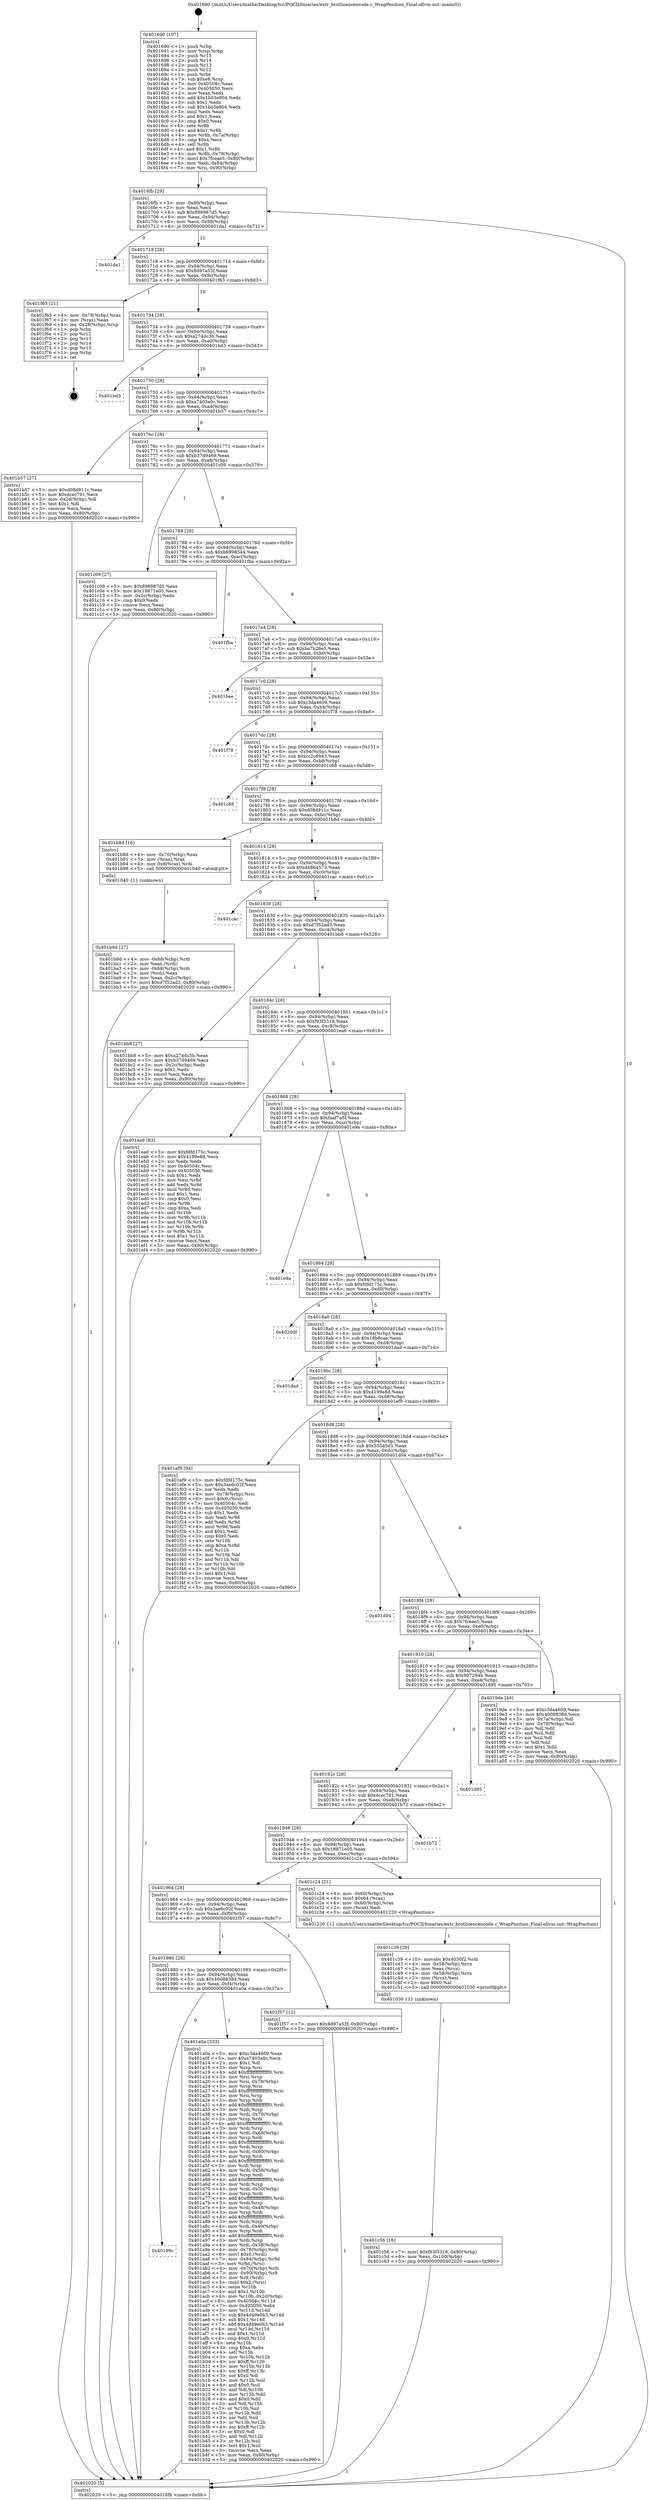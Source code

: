 digraph "0x401690" {
  label = "0x401690 (/mnt/c/Users/mathe/Desktop/tcc/POCII/binaries/extr_brotlicencencode.c_WrapPosition_Final-ollvm.out::main(0))"
  labelloc = "t"
  node[shape=record]

  Entry [label="",width=0.3,height=0.3,shape=circle,fillcolor=black,style=filled]
  "0x4016fb" [label="{
     0x4016fb [29]\l
     | [instrs]\l
     &nbsp;&nbsp;0x4016fb \<+3\>: mov -0x80(%rbp),%eax\l
     &nbsp;&nbsp;0x4016fe \<+2\>: mov %eax,%ecx\l
     &nbsp;&nbsp;0x401700 \<+6\>: sub $0x898987d5,%ecx\l
     &nbsp;&nbsp;0x401706 \<+6\>: mov %eax,-0x94(%rbp)\l
     &nbsp;&nbsp;0x40170c \<+6\>: mov %ecx,-0x98(%rbp)\l
     &nbsp;&nbsp;0x401712 \<+6\>: je 0000000000401da1 \<main+0x711\>\l
  }"]
  "0x401da1" [label="{
     0x401da1\l
  }", style=dashed]
  "0x401718" [label="{
     0x401718 [28]\l
     | [instrs]\l
     &nbsp;&nbsp;0x401718 \<+5\>: jmp 000000000040171d \<main+0x8d\>\l
     &nbsp;&nbsp;0x40171d \<+6\>: mov -0x94(%rbp),%eax\l
     &nbsp;&nbsp;0x401723 \<+5\>: sub $0x8d97a53f,%eax\l
     &nbsp;&nbsp;0x401728 \<+6\>: mov %eax,-0x9c(%rbp)\l
     &nbsp;&nbsp;0x40172e \<+6\>: je 0000000000401f63 \<main+0x8d3\>\l
  }"]
  Exit [label="",width=0.3,height=0.3,shape=circle,fillcolor=black,style=filled,peripheries=2]
  "0x401f63" [label="{
     0x401f63 [21]\l
     | [instrs]\l
     &nbsp;&nbsp;0x401f63 \<+4\>: mov -0x78(%rbp),%rax\l
     &nbsp;&nbsp;0x401f67 \<+2\>: mov (%rax),%eax\l
     &nbsp;&nbsp;0x401f69 \<+4\>: lea -0x28(%rbp),%rsp\l
     &nbsp;&nbsp;0x401f6d \<+1\>: pop %rbx\l
     &nbsp;&nbsp;0x401f6e \<+2\>: pop %r12\l
     &nbsp;&nbsp;0x401f70 \<+2\>: pop %r13\l
     &nbsp;&nbsp;0x401f72 \<+2\>: pop %r14\l
     &nbsp;&nbsp;0x401f74 \<+2\>: pop %r15\l
     &nbsp;&nbsp;0x401f76 \<+1\>: pop %rbp\l
     &nbsp;&nbsp;0x401f77 \<+1\>: ret\l
  }"]
  "0x401734" [label="{
     0x401734 [28]\l
     | [instrs]\l
     &nbsp;&nbsp;0x401734 \<+5\>: jmp 0000000000401739 \<main+0xa9\>\l
     &nbsp;&nbsp;0x401739 \<+6\>: mov -0x94(%rbp),%eax\l
     &nbsp;&nbsp;0x40173f \<+5\>: sub $0xa274dc3b,%eax\l
     &nbsp;&nbsp;0x401744 \<+6\>: mov %eax,-0xa0(%rbp)\l
     &nbsp;&nbsp;0x40174a \<+6\>: je 0000000000401bd3 \<main+0x543\>\l
  }"]
  "0x401c56" [label="{
     0x401c56 [18]\l
     | [instrs]\l
     &nbsp;&nbsp;0x401c56 \<+7\>: movl $0xf93f3318,-0x80(%rbp)\l
     &nbsp;&nbsp;0x401c5d \<+6\>: mov %eax,-0x100(%rbp)\l
     &nbsp;&nbsp;0x401c63 \<+5\>: jmp 0000000000402020 \<main+0x990\>\l
  }"]
  "0x401bd3" [label="{
     0x401bd3\l
  }", style=dashed]
  "0x401750" [label="{
     0x401750 [28]\l
     | [instrs]\l
     &nbsp;&nbsp;0x401750 \<+5\>: jmp 0000000000401755 \<main+0xc5\>\l
     &nbsp;&nbsp;0x401755 \<+6\>: mov -0x94(%rbp),%eax\l
     &nbsp;&nbsp;0x40175b \<+5\>: sub $0xa7403a0c,%eax\l
     &nbsp;&nbsp;0x401760 \<+6\>: mov %eax,-0xa4(%rbp)\l
     &nbsp;&nbsp;0x401766 \<+6\>: je 0000000000401b57 \<main+0x4c7\>\l
  }"]
  "0x401c39" [label="{
     0x401c39 [29]\l
     | [instrs]\l
     &nbsp;&nbsp;0x401c39 \<+10\>: movabs $0x4030f2,%rdi\l
     &nbsp;&nbsp;0x401c43 \<+4\>: mov -0x58(%rbp),%rcx\l
     &nbsp;&nbsp;0x401c47 \<+2\>: mov %eax,(%rcx)\l
     &nbsp;&nbsp;0x401c49 \<+4\>: mov -0x58(%rbp),%rcx\l
     &nbsp;&nbsp;0x401c4d \<+2\>: mov (%rcx),%esi\l
     &nbsp;&nbsp;0x401c4f \<+2\>: mov $0x0,%al\l
     &nbsp;&nbsp;0x401c51 \<+5\>: call 0000000000401030 \<printf@plt\>\l
     | [calls]\l
     &nbsp;&nbsp;0x401030 \{1\} (unknown)\l
  }"]
  "0x401b57" [label="{
     0x401b57 [27]\l
     | [instrs]\l
     &nbsp;&nbsp;0x401b57 \<+5\>: mov $0xd08d911c,%eax\l
     &nbsp;&nbsp;0x401b5c \<+5\>: mov $0xdcec791,%ecx\l
     &nbsp;&nbsp;0x401b61 \<+3\>: mov -0x2d(%rbp),%dl\l
     &nbsp;&nbsp;0x401b64 \<+3\>: test $0x1,%dl\l
     &nbsp;&nbsp;0x401b67 \<+3\>: cmovne %ecx,%eax\l
     &nbsp;&nbsp;0x401b6a \<+3\>: mov %eax,-0x80(%rbp)\l
     &nbsp;&nbsp;0x401b6d \<+5\>: jmp 0000000000402020 \<main+0x990\>\l
  }"]
  "0x40176c" [label="{
     0x40176c [28]\l
     | [instrs]\l
     &nbsp;&nbsp;0x40176c \<+5\>: jmp 0000000000401771 \<main+0xe1\>\l
     &nbsp;&nbsp;0x401771 \<+6\>: mov -0x94(%rbp),%eax\l
     &nbsp;&nbsp;0x401777 \<+5\>: sub $0xb37d9469,%eax\l
     &nbsp;&nbsp;0x40177c \<+6\>: mov %eax,-0xa8(%rbp)\l
     &nbsp;&nbsp;0x401782 \<+6\>: je 0000000000401c09 \<main+0x579\>\l
  }"]
  "0x401b9d" [label="{
     0x401b9d [27]\l
     | [instrs]\l
     &nbsp;&nbsp;0x401b9d \<+4\>: mov -0x68(%rbp),%rdi\l
     &nbsp;&nbsp;0x401ba1 \<+2\>: mov %eax,(%rdi)\l
     &nbsp;&nbsp;0x401ba3 \<+4\>: mov -0x68(%rbp),%rdi\l
     &nbsp;&nbsp;0x401ba7 \<+2\>: mov (%rdi),%eax\l
     &nbsp;&nbsp;0x401ba9 \<+3\>: mov %eax,-0x2c(%rbp)\l
     &nbsp;&nbsp;0x401bac \<+7\>: movl $0xd7f52ad3,-0x80(%rbp)\l
     &nbsp;&nbsp;0x401bb3 \<+5\>: jmp 0000000000402020 \<main+0x990\>\l
  }"]
  "0x401c09" [label="{
     0x401c09 [27]\l
     | [instrs]\l
     &nbsp;&nbsp;0x401c09 \<+5\>: mov $0x898987d5,%eax\l
     &nbsp;&nbsp;0x401c0e \<+5\>: mov $0x18871e05,%ecx\l
     &nbsp;&nbsp;0x401c13 \<+3\>: mov -0x2c(%rbp),%edx\l
     &nbsp;&nbsp;0x401c16 \<+3\>: cmp $0x0,%edx\l
     &nbsp;&nbsp;0x401c19 \<+3\>: cmove %ecx,%eax\l
     &nbsp;&nbsp;0x401c1c \<+3\>: mov %eax,-0x80(%rbp)\l
     &nbsp;&nbsp;0x401c1f \<+5\>: jmp 0000000000402020 \<main+0x990\>\l
  }"]
  "0x401788" [label="{
     0x401788 [28]\l
     | [instrs]\l
     &nbsp;&nbsp;0x401788 \<+5\>: jmp 000000000040178d \<main+0xfd\>\l
     &nbsp;&nbsp;0x40178d \<+6\>: mov -0x94(%rbp),%eax\l
     &nbsp;&nbsp;0x401793 \<+5\>: sub $0xb6998544,%eax\l
     &nbsp;&nbsp;0x401798 \<+6\>: mov %eax,-0xac(%rbp)\l
     &nbsp;&nbsp;0x40179e \<+6\>: je 0000000000401fba \<main+0x92a\>\l
  }"]
  "0x40199c" [label="{
     0x40199c\l
  }", style=dashed]
  "0x401fba" [label="{
     0x401fba\l
  }", style=dashed]
  "0x4017a4" [label="{
     0x4017a4 [28]\l
     | [instrs]\l
     &nbsp;&nbsp;0x4017a4 \<+5\>: jmp 00000000004017a9 \<main+0x119\>\l
     &nbsp;&nbsp;0x4017a9 \<+6\>: mov -0x94(%rbp),%eax\l
     &nbsp;&nbsp;0x4017af \<+5\>: sub $0xba7b26e5,%eax\l
     &nbsp;&nbsp;0x4017b4 \<+6\>: mov %eax,-0xb0(%rbp)\l
     &nbsp;&nbsp;0x4017ba \<+6\>: je 0000000000401bee \<main+0x55e\>\l
  }"]
  "0x401a0a" [label="{
     0x401a0a [333]\l
     | [instrs]\l
     &nbsp;&nbsp;0x401a0a \<+5\>: mov $0xc3da4609,%eax\l
     &nbsp;&nbsp;0x401a0f \<+5\>: mov $0xa7403a0c,%ecx\l
     &nbsp;&nbsp;0x401a14 \<+2\>: mov $0x1,%dl\l
     &nbsp;&nbsp;0x401a16 \<+3\>: mov %rsp,%rsi\l
     &nbsp;&nbsp;0x401a19 \<+4\>: add $0xfffffffffffffff0,%rsi\l
     &nbsp;&nbsp;0x401a1d \<+3\>: mov %rsi,%rsp\l
     &nbsp;&nbsp;0x401a20 \<+4\>: mov %rsi,-0x78(%rbp)\l
     &nbsp;&nbsp;0x401a24 \<+3\>: mov %rsp,%rsi\l
     &nbsp;&nbsp;0x401a27 \<+4\>: add $0xfffffffffffffff0,%rsi\l
     &nbsp;&nbsp;0x401a2b \<+3\>: mov %rsi,%rsp\l
     &nbsp;&nbsp;0x401a2e \<+3\>: mov %rsp,%rdi\l
     &nbsp;&nbsp;0x401a31 \<+4\>: add $0xfffffffffffffff0,%rdi\l
     &nbsp;&nbsp;0x401a35 \<+3\>: mov %rdi,%rsp\l
     &nbsp;&nbsp;0x401a38 \<+4\>: mov %rdi,-0x70(%rbp)\l
     &nbsp;&nbsp;0x401a3c \<+3\>: mov %rsp,%rdi\l
     &nbsp;&nbsp;0x401a3f \<+4\>: add $0xfffffffffffffff0,%rdi\l
     &nbsp;&nbsp;0x401a43 \<+3\>: mov %rdi,%rsp\l
     &nbsp;&nbsp;0x401a46 \<+4\>: mov %rdi,-0x68(%rbp)\l
     &nbsp;&nbsp;0x401a4a \<+3\>: mov %rsp,%rdi\l
     &nbsp;&nbsp;0x401a4d \<+4\>: add $0xfffffffffffffff0,%rdi\l
     &nbsp;&nbsp;0x401a51 \<+3\>: mov %rdi,%rsp\l
     &nbsp;&nbsp;0x401a54 \<+4\>: mov %rdi,-0x60(%rbp)\l
     &nbsp;&nbsp;0x401a58 \<+3\>: mov %rsp,%rdi\l
     &nbsp;&nbsp;0x401a5b \<+4\>: add $0xfffffffffffffff0,%rdi\l
     &nbsp;&nbsp;0x401a5f \<+3\>: mov %rdi,%rsp\l
     &nbsp;&nbsp;0x401a62 \<+4\>: mov %rdi,-0x58(%rbp)\l
     &nbsp;&nbsp;0x401a66 \<+3\>: mov %rsp,%rdi\l
     &nbsp;&nbsp;0x401a69 \<+4\>: add $0xfffffffffffffff0,%rdi\l
     &nbsp;&nbsp;0x401a6d \<+3\>: mov %rdi,%rsp\l
     &nbsp;&nbsp;0x401a70 \<+4\>: mov %rdi,-0x50(%rbp)\l
     &nbsp;&nbsp;0x401a74 \<+3\>: mov %rsp,%rdi\l
     &nbsp;&nbsp;0x401a77 \<+4\>: add $0xfffffffffffffff0,%rdi\l
     &nbsp;&nbsp;0x401a7b \<+3\>: mov %rdi,%rsp\l
     &nbsp;&nbsp;0x401a7e \<+4\>: mov %rdi,-0x48(%rbp)\l
     &nbsp;&nbsp;0x401a82 \<+3\>: mov %rsp,%rdi\l
     &nbsp;&nbsp;0x401a85 \<+4\>: add $0xfffffffffffffff0,%rdi\l
     &nbsp;&nbsp;0x401a89 \<+3\>: mov %rdi,%rsp\l
     &nbsp;&nbsp;0x401a8c \<+4\>: mov %rdi,-0x40(%rbp)\l
     &nbsp;&nbsp;0x401a90 \<+3\>: mov %rsp,%rdi\l
     &nbsp;&nbsp;0x401a93 \<+4\>: add $0xfffffffffffffff0,%rdi\l
     &nbsp;&nbsp;0x401a97 \<+3\>: mov %rdi,%rsp\l
     &nbsp;&nbsp;0x401a9a \<+4\>: mov %rdi,-0x38(%rbp)\l
     &nbsp;&nbsp;0x401a9e \<+4\>: mov -0x78(%rbp),%rdi\l
     &nbsp;&nbsp;0x401aa2 \<+6\>: movl $0x0,(%rdi)\l
     &nbsp;&nbsp;0x401aa8 \<+7\>: mov -0x84(%rbp),%r8d\l
     &nbsp;&nbsp;0x401aaf \<+3\>: mov %r8d,(%rsi)\l
     &nbsp;&nbsp;0x401ab2 \<+4\>: mov -0x70(%rbp),%rdi\l
     &nbsp;&nbsp;0x401ab6 \<+7\>: mov -0x90(%rbp),%r9\l
     &nbsp;&nbsp;0x401abd \<+3\>: mov %r9,(%rdi)\l
     &nbsp;&nbsp;0x401ac0 \<+3\>: cmpl $0x2,(%rsi)\l
     &nbsp;&nbsp;0x401ac3 \<+4\>: setne %r10b\l
     &nbsp;&nbsp;0x401ac7 \<+4\>: and $0x1,%r10b\l
     &nbsp;&nbsp;0x401acb \<+4\>: mov %r10b,-0x2d(%rbp)\l
     &nbsp;&nbsp;0x401acf \<+8\>: mov 0x40504c,%r11d\l
     &nbsp;&nbsp;0x401ad7 \<+7\>: mov 0x405050,%ebx\l
     &nbsp;&nbsp;0x401ade \<+3\>: mov %r11d,%r14d\l
     &nbsp;&nbsp;0x401ae1 \<+7\>: sub $0x4d49e0b3,%r14d\l
     &nbsp;&nbsp;0x401ae8 \<+4\>: sub $0x1,%r14d\l
     &nbsp;&nbsp;0x401aec \<+7\>: add $0x4d49e0b3,%r14d\l
     &nbsp;&nbsp;0x401af3 \<+4\>: imul %r14d,%r11d\l
     &nbsp;&nbsp;0x401af7 \<+4\>: and $0x1,%r11d\l
     &nbsp;&nbsp;0x401afb \<+4\>: cmp $0x0,%r11d\l
     &nbsp;&nbsp;0x401aff \<+4\>: sete %r10b\l
     &nbsp;&nbsp;0x401b03 \<+3\>: cmp $0xa,%ebx\l
     &nbsp;&nbsp;0x401b06 \<+4\>: setl %r15b\l
     &nbsp;&nbsp;0x401b0a \<+3\>: mov %r10b,%r12b\l
     &nbsp;&nbsp;0x401b0d \<+4\>: xor $0xff,%r12b\l
     &nbsp;&nbsp;0x401b11 \<+3\>: mov %r15b,%r13b\l
     &nbsp;&nbsp;0x401b14 \<+4\>: xor $0xff,%r13b\l
     &nbsp;&nbsp;0x401b18 \<+3\>: xor $0x0,%dl\l
     &nbsp;&nbsp;0x401b1b \<+3\>: mov %r12b,%sil\l
     &nbsp;&nbsp;0x401b1e \<+4\>: and $0x0,%sil\l
     &nbsp;&nbsp;0x401b22 \<+3\>: and %dl,%r10b\l
     &nbsp;&nbsp;0x401b25 \<+3\>: mov %r13b,%dil\l
     &nbsp;&nbsp;0x401b28 \<+4\>: and $0x0,%dil\l
     &nbsp;&nbsp;0x401b2c \<+3\>: and %dl,%r15b\l
     &nbsp;&nbsp;0x401b2f \<+3\>: or %r10b,%sil\l
     &nbsp;&nbsp;0x401b32 \<+3\>: or %r15b,%dil\l
     &nbsp;&nbsp;0x401b35 \<+3\>: xor %dil,%sil\l
     &nbsp;&nbsp;0x401b38 \<+3\>: or %r13b,%r12b\l
     &nbsp;&nbsp;0x401b3b \<+4\>: xor $0xff,%r12b\l
     &nbsp;&nbsp;0x401b3f \<+3\>: or $0x0,%dl\l
     &nbsp;&nbsp;0x401b42 \<+3\>: and %dl,%r12b\l
     &nbsp;&nbsp;0x401b45 \<+3\>: or %r12b,%sil\l
     &nbsp;&nbsp;0x401b48 \<+4\>: test $0x1,%sil\l
     &nbsp;&nbsp;0x401b4c \<+3\>: cmovne %ecx,%eax\l
     &nbsp;&nbsp;0x401b4f \<+3\>: mov %eax,-0x80(%rbp)\l
     &nbsp;&nbsp;0x401b52 \<+5\>: jmp 0000000000402020 \<main+0x990\>\l
  }"]
  "0x401bee" [label="{
     0x401bee\l
  }", style=dashed]
  "0x4017c0" [label="{
     0x4017c0 [28]\l
     | [instrs]\l
     &nbsp;&nbsp;0x4017c0 \<+5\>: jmp 00000000004017c5 \<main+0x135\>\l
     &nbsp;&nbsp;0x4017c5 \<+6\>: mov -0x94(%rbp),%eax\l
     &nbsp;&nbsp;0x4017cb \<+5\>: sub $0xc3da4609,%eax\l
     &nbsp;&nbsp;0x4017d0 \<+6\>: mov %eax,-0xb4(%rbp)\l
     &nbsp;&nbsp;0x4017d6 \<+6\>: je 0000000000401f78 \<main+0x8e8\>\l
  }"]
  "0x401980" [label="{
     0x401980 [28]\l
     | [instrs]\l
     &nbsp;&nbsp;0x401980 \<+5\>: jmp 0000000000401985 \<main+0x2f5\>\l
     &nbsp;&nbsp;0x401985 \<+6\>: mov -0x94(%rbp),%eax\l
     &nbsp;&nbsp;0x40198b \<+5\>: sub $0x4008838d,%eax\l
     &nbsp;&nbsp;0x401990 \<+6\>: mov %eax,-0xf4(%rbp)\l
     &nbsp;&nbsp;0x401996 \<+6\>: je 0000000000401a0a \<main+0x37a\>\l
  }"]
  "0x401f78" [label="{
     0x401f78\l
  }", style=dashed]
  "0x4017dc" [label="{
     0x4017dc [28]\l
     | [instrs]\l
     &nbsp;&nbsp;0x4017dc \<+5\>: jmp 00000000004017e1 \<main+0x151\>\l
     &nbsp;&nbsp;0x4017e1 \<+6\>: mov -0x94(%rbp),%eax\l
     &nbsp;&nbsp;0x4017e7 \<+5\>: sub $0xcc2c6943,%eax\l
     &nbsp;&nbsp;0x4017ec \<+6\>: mov %eax,-0xb8(%rbp)\l
     &nbsp;&nbsp;0x4017f2 \<+6\>: je 0000000000401c68 \<main+0x5d8\>\l
  }"]
  "0x401f57" [label="{
     0x401f57 [12]\l
     | [instrs]\l
     &nbsp;&nbsp;0x401f57 \<+7\>: movl $0x8d97a53f,-0x80(%rbp)\l
     &nbsp;&nbsp;0x401f5e \<+5\>: jmp 0000000000402020 \<main+0x990\>\l
  }"]
  "0x401c68" [label="{
     0x401c68\l
  }", style=dashed]
  "0x4017f8" [label="{
     0x4017f8 [28]\l
     | [instrs]\l
     &nbsp;&nbsp;0x4017f8 \<+5\>: jmp 00000000004017fd \<main+0x16d\>\l
     &nbsp;&nbsp;0x4017fd \<+6\>: mov -0x94(%rbp),%eax\l
     &nbsp;&nbsp;0x401803 \<+5\>: sub $0xd08d911c,%eax\l
     &nbsp;&nbsp;0x401808 \<+6\>: mov %eax,-0xbc(%rbp)\l
     &nbsp;&nbsp;0x40180e \<+6\>: je 0000000000401b8d \<main+0x4fd\>\l
  }"]
  "0x401964" [label="{
     0x401964 [28]\l
     | [instrs]\l
     &nbsp;&nbsp;0x401964 \<+5\>: jmp 0000000000401969 \<main+0x2d9\>\l
     &nbsp;&nbsp;0x401969 \<+6\>: mov -0x94(%rbp),%eax\l
     &nbsp;&nbsp;0x40196f \<+5\>: sub $0x3ae6c02f,%eax\l
     &nbsp;&nbsp;0x401974 \<+6\>: mov %eax,-0xf0(%rbp)\l
     &nbsp;&nbsp;0x40197a \<+6\>: je 0000000000401f57 \<main+0x8c7\>\l
  }"]
  "0x401b8d" [label="{
     0x401b8d [16]\l
     | [instrs]\l
     &nbsp;&nbsp;0x401b8d \<+4\>: mov -0x70(%rbp),%rax\l
     &nbsp;&nbsp;0x401b91 \<+3\>: mov (%rax),%rax\l
     &nbsp;&nbsp;0x401b94 \<+4\>: mov 0x8(%rax),%rdi\l
     &nbsp;&nbsp;0x401b98 \<+5\>: call 0000000000401040 \<atoi@plt\>\l
     | [calls]\l
     &nbsp;&nbsp;0x401040 \{1\} (unknown)\l
  }"]
  "0x401814" [label="{
     0x401814 [28]\l
     | [instrs]\l
     &nbsp;&nbsp;0x401814 \<+5\>: jmp 0000000000401819 \<main+0x189\>\l
     &nbsp;&nbsp;0x401819 \<+6\>: mov -0x94(%rbp),%eax\l
     &nbsp;&nbsp;0x40181f \<+5\>: sub $0xd4864573,%eax\l
     &nbsp;&nbsp;0x401824 \<+6\>: mov %eax,-0xc0(%rbp)\l
     &nbsp;&nbsp;0x40182a \<+6\>: je 0000000000401cac \<main+0x61c\>\l
  }"]
  "0x401c24" [label="{
     0x401c24 [21]\l
     | [instrs]\l
     &nbsp;&nbsp;0x401c24 \<+4\>: mov -0x60(%rbp),%rax\l
     &nbsp;&nbsp;0x401c28 \<+6\>: movl $0x64,(%rax)\l
     &nbsp;&nbsp;0x401c2e \<+4\>: mov -0x60(%rbp),%rax\l
     &nbsp;&nbsp;0x401c32 \<+2\>: mov (%rax),%edi\l
     &nbsp;&nbsp;0x401c34 \<+5\>: call 0000000000401220 \<WrapPosition\>\l
     | [calls]\l
     &nbsp;&nbsp;0x401220 \{1\} (/mnt/c/Users/mathe/Desktop/tcc/POCII/binaries/extr_brotlicencencode.c_WrapPosition_Final-ollvm.out::WrapPosition)\l
  }"]
  "0x401cac" [label="{
     0x401cac\l
  }", style=dashed]
  "0x401830" [label="{
     0x401830 [28]\l
     | [instrs]\l
     &nbsp;&nbsp;0x401830 \<+5\>: jmp 0000000000401835 \<main+0x1a5\>\l
     &nbsp;&nbsp;0x401835 \<+6\>: mov -0x94(%rbp),%eax\l
     &nbsp;&nbsp;0x40183b \<+5\>: sub $0xd7f52ad3,%eax\l
     &nbsp;&nbsp;0x401840 \<+6\>: mov %eax,-0xc4(%rbp)\l
     &nbsp;&nbsp;0x401846 \<+6\>: je 0000000000401bb8 \<main+0x528\>\l
  }"]
  "0x401948" [label="{
     0x401948 [28]\l
     | [instrs]\l
     &nbsp;&nbsp;0x401948 \<+5\>: jmp 000000000040194d \<main+0x2bd\>\l
     &nbsp;&nbsp;0x40194d \<+6\>: mov -0x94(%rbp),%eax\l
     &nbsp;&nbsp;0x401953 \<+5\>: sub $0x18871e05,%eax\l
     &nbsp;&nbsp;0x401958 \<+6\>: mov %eax,-0xec(%rbp)\l
     &nbsp;&nbsp;0x40195e \<+6\>: je 0000000000401c24 \<main+0x594\>\l
  }"]
  "0x401bb8" [label="{
     0x401bb8 [27]\l
     | [instrs]\l
     &nbsp;&nbsp;0x401bb8 \<+5\>: mov $0xa274dc3b,%eax\l
     &nbsp;&nbsp;0x401bbd \<+5\>: mov $0xb37d9469,%ecx\l
     &nbsp;&nbsp;0x401bc2 \<+3\>: mov -0x2c(%rbp),%edx\l
     &nbsp;&nbsp;0x401bc5 \<+3\>: cmp $0x1,%edx\l
     &nbsp;&nbsp;0x401bc8 \<+3\>: cmovl %ecx,%eax\l
     &nbsp;&nbsp;0x401bcb \<+3\>: mov %eax,-0x80(%rbp)\l
     &nbsp;&nbsp;0x401bce \<+5\>: jmp 0000000000402020 \<main+0x990\>\l
  }"]
  "0x40184c" [label="{
     0x40184c [28]\l
     | [instrs]\l
     &nbsp;&nbsp;0x40184c \<+5\>: jmp 0000000000401851 \<main+0x1c1\>\l
     &nbsp;&nbsp;0x401851 \<+6\>: mov -0x94(%rbp),%eax\l
     &nbsp;&nbsp;0x401857 \<+5\>: sub $0xf93f3318,%eax\l
     &nbsp;&nbsp;0x40185c \<+6\>: mov %eax,-0xc8(%rbp)\l
     &nbsp;&nbsp;0x401862 \<+6\>: je 0000000000401ea6 \<main+0x816\>\l
  }"]
  "0x401b72" [label="{
     0x401b72\l
  }", style=dashed]
  "0x401ea6" [label="{
     0x401ea6 [83]\l
     | [instrs]\l
     &nbsp;&nbsp;0x401ea6 \<+5\>: mov $0xfdfd175c,%eax\l
     &nbsp;&nbsp;0x401eab \<+5\>: mov $0x4199e8d,%ecx\l
     &nbsp;&nbsp;0x401eb0 \<+2\>: xor %edx,%edx\l
     &nbsp;&nbsp;0x401eb2 \<+7\>: mov 0x40504c,%esi\l
     &nbsp;&nbsp;0x401eb9 \<+7\>: mov 0x405050,%edi\l
     &nbsp;&nbsp;0x401ec0 \<+3\>: sub $0x1,%edx\l
     &nbsp;&nbsp;0x401ec3 \<+3\>: mov %esi,%r8d\l
     &nbsp;&nbsp;0x401ec6 \<+3\>: add %edx,%r8d\l
     &nbsp;&nbsp;0x401ec9 \<+4\>: imul %r8d,%esi\l
     &nbsp;&nbsp;0x401ecd \<+3\>: and $0x1,%esi\l
     &nbsp;&nbsp;0x401ed0 \<+3\>: cmp $0x0,%esi\l
     &nbsp;&nbsp;0x401ed3 \<+4\>: sete %r9b\l
     &nbsp;&nbsp;0x401ed7 \<+3\>: cmp $0xa,%edi\l
     &nbsp;&nbsp;0x401eda \<+4\>: setl %r10b\l
     &nbsp;&nbsp;0x401ede \<+3\>: mov %r9b,%r11b\l
     &nbsp;&nbsp;0x401ee1 \<+3\>: and %r10b,%r11b\l
     &nbsp;&nbsp;0x401ee4 \<+3\>: xor %r10b,%r9b\l
     &nbsp;&nbsp;0x401ee7 \<+3\>: or %r9b,%r11b\l
     &nbsp;&nbsp;0x401eea \<+4\>: test $0x1,%r11b\l
     &nbsp;&nbsp;0x401eee \<+3\>: cmovne %ecx,%eax\l
     &nbsp;&nbsp;0x401ef1 \<+3\>: mov %eax,-0x80(%rbp)\l
     &nbsp;&nbsp;0x401ef4 \<+5\>: jmp 0000000000402020 \<main+0x990\>\l
  }"]
  "0x401868" [label="{
     0x401868 [28]\l
     | [instrs]\l
     &nbsp;&nbsp;0x401868 \<+5\>: jmp 000000000040186d \<main+0x1dd\>\l
     &nbsp;&nbsp;0x40186d \<+6\>: mov -0x94(%rbp),%eax\l
     &nbsp;&nbsp;0x401873 \<+5\>: sub $0xfaaf7a5f,%eax\l
     &nbsp;&nbsp;0x401878 \<+6\>: mov %eax,-0xcc(%rbp)\l
     &nbsp;&nbsp;0x40187e \<+6\>: je 0000000000401e9a \<main+0x80a\>\l
  }"]
  "0x40192c" [label="{
     0x40192c [28]\l
     | [instrs]\l
     &nbsp;&nbsp;0x40192c \<+5\>: jmp 0000000000401931 \<main+0x2a1\>\l
     &nbsp;&nbsp;0x401931 \<+6\>: mov -0x94(%rbp),%eax\l
     &nbsp;&nbsp;0x401937 \<+5\>: sub $0xdcec791,%eax\l
     &nbsp;&nbsp;0x40193c \<+6\>: mov %eax,-0xe8(%rbp)\l
     &nbsp;&nbsp;0x401942 \<+6\>: je 0000000000401b72 \<main+0x4e2\>\l
  }"]
  "0x401e9a" [label="{
     0x401e9a\l
  }", style=dashed]
  "0x401884" [label="{
     0x401884 [28]\l
     | [instrs]\l
     &nbsp;&nbsp;0x401884 \<+5\>: jmp 0000000000401889 \<main+0x1f9\>\l
     &nbsp;&nbsp;0x401889 \<+6\>: mov -0x94(%rbp),%eax\l
     &nbsp;&nbsp;0x40188f \<+5\>: sub $0xfdfd175c,%eax\l
     &nbsp;&nbsp;0x401894 \<+6\>: mov %eax,-0xd0(%rbp)\l
     &nbsp;&nbsp;0x40189a \<+6\>: je 000000000040200f \<main+0x97f\>\l
  }"]
  "0x401d95" [label="{
     0x401d95\l
  }", style=dashed]
  "0x40200f" [label="{
     0x40200f\l
  }", style=dashed]
  "0x4018a0" [label="{
     0x4018a0 [28]\l
     | [instrs]\l
     &nbsp;&nbsp;0x4018a0 \<+5\>: jmp 00000000004018a5 \<main+0x215\>\l
     &nbsp;&nbsp;0x4018a5 \<+6\>: mov -0x94(%rbp),%eax\l
     &nbsp;&nbsp;0x4018ab \<+5\>: sub $0x18b6cae,%eax\l
     &nbsp;&nbsp;0x4018b0 \<+6\>: mov %eax,-0xd4(%rbp)\l
     &nbsp;&nbsp;0x4018b6 \<+6\>: je 0000000000401dad \<main+0x71d\>\l
  }"]
  "0x401690" [label="{
     0x401690 [107]\l
     | [instrs]\l
     &nbsp;&nbsp;0x401690 \<+1\>: push %rbp\l
     &nbsp;&nbsp;0x401691 \<+3\>: mov %rsp,%rbp\l
     &nbsp;&nbsp;0x401694 \<+2\>: push %r15\l
     &nbsp;&nbsp;0x401696 \<+2\>: push %r14\l
     &nbsp;&nbsp;0x401698 \<+2\>: push %r13\l
     &nbsp;&nbsp;0x40169a \<+2\>: push %r12\l
     &nbsp;&nbsp;0x40169c \<+1\>: push %rbx\l
     &nbsp;&nbsp;0x40169d \<+7\>: sub $0xe8,%rsp\l
     &nbsp;&nbsp;0x4016a4 \<+7\>: mov 0x40504c,%eax\l
     &nbsp;&nbsp;0x4016ab \<+7\>: mov 0x405050,%ecx\l
     &nbsp;&nbsp;0x4016b2 \<+2\>: mov %eax,%edx\l
     &nbsp;&nbsp;0x4016b4 \<+6\>: add $0x1b03e804,%edx\l
     &nbsp;&nbsp;0x4016ba \<+3\>: sub $0x1,%edx\l
     &nbsp;&nbsp;0x4016bd \<+6\>: sub $0x1b03e804,%edx\l
     &nbsp;&nbsp;0x4016c3 \<+3\>: imul %edx,%eax\l
     &nbsp;&nbsp;0x4016c6 \<+3\>: and $0x1,%eax\l
     &nbsp;&nbsp;0x4016c9 \<+3\>: cmp $0x0,%eax\l
     &nbsp;&nbsp;0x4016cc \<+4\>: sete %r8b\l
     &nbsp;&nbsp;0x4016d0 \<+4\>: and $0x1,%r8b\l
     &nbsp;&nbsp;0x4016d4 \<+4\>: mov %r8b,-0x7a(%rbp)\l
     &nbsp;&nbsp;0x4016d8 \<+3\>: cmp $0xa,%ecx\l
     &nbsp;&nbsp;0x4016db \<+4\>: setl %r8b\l
     &nbsp;&nbsp;0x4016df \<+4\>: and $0x1,%r8b\l
     &nbsp;&nbsp;0x4016e3 \<+4\>: mov %r8b,-0x79(%rbp)\l
     &nbsp;&nbsp;0x4016e7 \<+7\>: movl $0x7fceae5,-0x80(%rbp)\l
     &nbsp;&nbsp;0x4016ee \<+6\>: mov %edi,-0x84(%rbp)\l
     &nbsp;&nbsp;0x4016f4 \<+7\>: mov %rsi,-0x90(%rbp)\l
  }"]
  "0x401dad" [label="{
     0x401dad\l
  }", style=dashed]
  "0x4018bc" [label="{
     0x4018bc [28]\l
     | [instrs]\l
     &nbsp;&nbsp;0x4018bc \<+5\>: jmp 00000000004018c1 \<main+0x231\>\l
     &nbsp;&nbsp;0x4018c1 \<+6\>: mov -0x94(%rbp),%eax\l
     &nbsp;&nbsp;0x4018c7 \<+5\>: sub $0x4199e8d,%eax\l
     &nbsp;&nbsp;0x4018cc \<+6\>: mov %eax,-0xd8(%rbp)\l
     &nbsp;&nbsp;0x4018d2 \<+6\>: je 0000000000401ef9 \<main+0x869\>\l
  }"]
  "0x402020" [label="{
     0x402020 [5]\l
     | [instrs]\l
     &nbsp;&nbsp;0x402020 \<+5\>: jmp 00000000004016fb \<main+0x6b\>\l
  }"]
  "0x401ef9" [label="{
     0x401ef9 [94]\l
     | [instrs]\l
     &nbsp;&nbsp;0x401ef9 \<+5\>: mov $0xfdfd175c,%eax\l
     &nbsp;&nbsp;0x401efe \<+5\>: mov $0x3ae6c02f,%ecx\l
     &nbsp;&nbsp;0x401f03 \<+2\>: xor %edx,%edx\l
     &nbsp;&nbsp;0x401f05 \<+4\>: mov -0x78(%rbp),%rsi\l
     &nbsp;&nbsp;0x401f09 \<+6\>: movl $0x0,(%rsi)\l
     &nbsp;&nbsp;0x401f0f \<+7\>: mov 0x40504c,%edi\l
     &nbsp;&nbsp;0x401f16 \<+8\>: mov 0x405050,%r8d\l
     &nbsp;&nbsp;0x401f1e \<+3\>: sub $0x1,%edx\l
     &nbsp;&nbsp;0x401f21 \<+3\>: mov %edi,%r9d\l
     &nbsp;&nbsp;0x401f24 \<+3\>: add %edx,%r9d\l
     &nbsp;&nbsp;0x401f27 \<+4\>: imul %r9d,%edi\l
     &nbsp;&nbsp;0x401f2b \<+3\>: and $0x1,%edi\l
     &nbsp;&nbsp;0x401f2e \<+3\>: cmp $0x0,%edi\l
     &nbsp;&nbsp;0x401f31 \<+4\>: sete %r10b\l
     &nbsp;&nbsp;0x401f35 \<+4\>: cmp $0xa,%r8d\l
     &nbsp;&nbsp;0x401f39 \<+4\>: setl %r11b\l
     &nbsp;&nbsp;0x401f3d \<+3\>: mov %r10b,%bl\l
     &nbsp;&nbsp;0x401f40 \<+3\>: and %r11b,%bl\l
     &nbsp;&nbsp;0x401f43 \<+3\>: xor %r11b,%r10b\l
     &nbsp;&nbsp;0x401f46 \<+3\>: or %r10b,%bl\l
     &nbsp;&nbsp;0x401f49 \<+3\>: test $0x1,%bl\l
     &nbsp;&nbsp;0x401f4c \<+3\>: cmovne %ecx,%eax\l
     &nbsp;&nbsp;0x401f4f \<+3\>: mov %eax,-0x80(%rbp)\l
     &nbsp;&nbsp;0x401f52 \<+5\>: jmp 0000000000402020 \<main+0x990\>\l
  }"]
  "0x4018d8" [label="{
     0x4018d8 [28]\l
     | [instrs]\l
     &nbsp;&nbsp;0x4018d8 \<+5\>: jmp 00000000004018dd \<main+0x24d\>\l
     &nbsp;&nbsp;0x4018dd \<+6\>: mov -0x94(%rbp),%eax\l
     &nbsp;&nbsp;0x4018e3 \<+5\>: sub $0x55545d1,%eax\l
     &nbsp;&nbsp;0x4018e8 \<+6\>: mov %eax,-0xdc(%rbp)\l
     &nbsp;&nbsp;0x4018ee \<+6\>: je 0000000000401d04 \<main+0x674\>\l
  }"]
  "0x401910" [label="{
     0x401910 [28]\l
     | [instrs]\l
     &nbsp;&nbsp;0x401910 \<+5\>: jmp 0000000000401915 \<main+0x285\>\l
     &nbsp;&nbsp;0x401915 \<+6\>: mov -0x94(%rbp),%eax\l
     &nbsp;&nbsp;0x40191b \<+5\>: sub $0x907294b,%eax\l
     &nbsp;&nbsp;0x401920 \<+6\>: mov %eax,-0xe4(%rbp)\l
     &nbsp;&nbsp;0x401926 \<+6\>: je 0000000000401d95 \<main+0x705\>\l
  }"]
  "0x401d04" [label="{
     0x401d04\l
  }", style=dashed]
  "0x4018f4" [label="{
     0x4018f4 [28]\l
     | [instrs]\l
     &nbsp;&nbsp;0x4018f4 \<+5\>: jmp 00000000004018f9 \<main+0x269\>\l
     &nbsp;&nbsp;0x4018f9 \<+6\>: mov -0x94(%rbp),%eax\l
     &nbsp;&nbsp;0x4018ff \<+5\>: sub $0x7fceae5,%eax\l
     &nbsp;&nbsp;0x401904 \<+6\>: mov %eax,-0xe0(%rbp)\l
     &nbsp;&nbsp;0x40190a \<+6\>: je 00000000004019de \<main+0x34e\>\l
  }"]
  "0x4019de" [label="{
     0x4019de [44]\l
     | [instrs]\l
     &nbsp;&nbsp;0x4019de \<+5\>: mov $0xc3da4609,%eax\l
     &nbsp;&nbsp;0x4019e3 \<+5\>: mov $0x4008838d,%ecx\l
     &nbsp;&nbsp;0x4019e8 \<+3\>: mov -0x7a(%rbp),%dl\l
     &nbsp;&nbsp;0x4019eb \<+4\>: mov -0x79(%rbp),%sil\l
     &nbsp;&nbsp;0x4019ef \<+3\>: mov %dl,%dil\l
     &nbsp;&nbsp;0x4019f2 \<+3\>: and %sil,%dil\l
     &nbsp;&nbsp;0x4019f5 \<+3\>: xor %sil,%dl\l
     &nbsp;&nbsp;0x4019f8 \<+3\>: or %dl,%dil\l
     &nbsp;&nbsp;0x4019fb \<+4\>: test $0x1,%dil\l
     &nbsp;&nbsp;0x4019ff \<+3\>: cmovne %ecx,%eax\l
     &nbsp;&nbsp;0x401a02 \<+3\>: mov %eax,-0x80(%rbp)\l
     &nbsp;&nbsp;0x401a05 \<+5\>: jmp 0000000000402020 \<main+0x990\>\l
  }"]
  Entry -> "0x401690" [label=" 1"]
  "0x4016fb" -> "0x401da1" [label=" 0"]
  "0x4016fb" -> "0x401718" [label=" 11"]
  "0x401f63" -> Exit [label=" 1"]
  "0x401718" -> "0x401f63" [label=" 1"]
  "0x401718" -> "0x401734" [label=" 10"]
  "0x401f57" -> "0x402020" [label=" 1"]
  "0x401734" -> "0x401bd3" [label=" 0"]
  "0x401734" -> "0x401750" [label=" 10"]
  "0x401ef9" -> "0x402020" [label=" 1"]
  "0x401750" -> "0x401b57" [label=" 1"]
  "0x401750" -> "0x40176c" [label=" 9"]
  "0x401ea6" -> "0x402020" [label=" 1"]
  "0x40176c" -> "0x401c09" [label=" 1"]
  "0x40176c" -> "0x401788" [label=" 8"]
  "0x401c56" -> "0x402020" [label=" 1"]
  "0x401788" -> "0x401fba" [label=" 0"]
  "0x401788" -> "0x4017a4" [label=" 8"]
  "0x401c24" -> "0x401c39" [label=" 1"]
  "0x4017a4" -> "0x401bee" [label=" 0"]
  "0x4017a4" -> "0x4017c0" [label=" 8"]
  "0x401c09" -> "0x402020" [label=" 1"]
  "0x4017c0" -> "0x401f78" [label=" 0"]
  "0x4017c0" -> "0x4017dc" [label=" 8"]
  "0x401b9d" -> "0x402020" [label=" 1"]
  "0x4017dc" -> "0x401c68" [label=" 0"]
  "0x4017dc" -> "0x4017f8" [label=" 8"]
  "0x401b8d" -> "0x401b9d" [label=" 1"]
  "0x4017f8" -> "0x401b8d" [label=" 1"]
  "0x4017f8" -> "0x401814" [label=" 7"]
  "0x401a0a" -> "0x402020" [label=" 1"]
  "0x401814" -> "0x401cac" [label=" 0"]
  "0x401814" -> "0x401830" [label=" 7"]
  "0x401c39" -> "0x401c56" [label=" 1"]
  "0x401830" -> "0x401bb8" [label=" 1"]
  "0x401830" -> "0x40184c" [label=" 6"]
  "0x401980" -> "0x401a0a" [label=" 1"]
  "0x40184c" -> "0x401ea6" [label=" 1"]
  "0x40184c" -> "0x401868" [label=" 5"]
  "0x401bb8" -> "0x402020" [label=" 1"]
  "0x401868" -> "0x401e9a" [label=" 0"]
  "0x401868" -> "0x401884" [label=" 5"]
  "0x401964" -> "0x401f57" [label=" 1"]
  "0x401884" -> "0x40200f" [label=" 0"]
  "0x401884" -> "0x4018a0" [label=" 5"]
  "0x401b57" -> "0x402020" [label=" 1"]
  "0x4018a0" -> "0x401dad" [label=" 0"]
  "0x4018a0" -> "0x4018bc" [label=" 5"]
  "0x401948" -> "0x401c24" [label=" 1"]
  "0x4018bc" -> "0x401ef9" [label=" 1"]
  "0x4018bc" -> "0x4018d8" [label=" 4"]
  "0x401980" -> "0x40199c" [label=" 0"]
  "0x4018d8" -> "0x401d04" [label=" 0"]
  "0x4018d8" -> "0x4018f4" [label=" 4"]
  "0x40192c" -> "0x401948" [label=" 3"]
  "0x4018f4" -> "0x4019de" [label=" 1"]
  "0x4018f4" -> "0x401910" [label=" 3"]
  "0x4019de" -> "0x402020" [label=" 1"]
  "0x401690" -> "0x4016fb" [label=" 1"]
  "0x402020" -> "0x4016fb" [label=" 10"]
  "0x401948" -> "0x401964" [label=" 2"]
  "0x401910" -> "0x401d95" [label=" 0"]
  "0x401910" -> "0x40192c" [label=" 3"]
  "0x401964" -> "0x401980" [label=" 1"]
  "0x40192c" -> "0x401b72" [label=" 0"]
}
